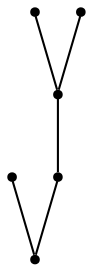 graph {
  node [shape=point,comment="{\"directed\":false,\"doi\":\"10.1007/978-3-662-45803-7_40\",\"figure\":\"2 (2)\"}"]

  v0 [pos="1445.550494668273,933.4550164667837"]
  v1 [pos="1392.7082142485847,728.8434720953452"]
  v2 [pos="1274.5981099700844,744.3934548237767"]
  v3 [pos="1156.4920776376557,728.8477976841133"]
  v4 [pos="1099.9346554204021,932.4542787829698"]
  v5 [pos="1046.4335786631525,683.2698321741071"]

  v0 -- v1 [id="-3",pos="1445.550494668273,933.4550164667837 1434.688483084613,867.2369316455147 1434.688483084613,867.2369316455147 1434.688483084613,867.2369316455147 1415.5830393624638,832.3019500761568 1415.5830393624638,832.3019500761568 1415.5830393624638,832.3019500761568 1417.7304819222566,812.6417038440617 1417.7304819222566,812.6417038440617 1417.7304819222566,812.6417038440617 1405.5758501452442,778.0694356152267 1405.5758501452442,778.0694356152267 1405.5758501452442,778.0694356152267 1392.7082142485847,728.8434720953452 1392.7082142485847,728.8434720953452 1392.7082142485847,728.8434720953452"]
  v5 -- v3 [id="-5",pos="1046.4335786631525,683.2698321741071 1156.4920776376557,728.8477976841133 1156.4920776376557,728.8477976841133 1156.4920776376557,728.8477976841133"]
  v4 -- v3 [id="-14",pos="1099.9346554204021,932.4542787829698 1115.1665650051957,898.1112667588428 1115.1665650051957,898.1112667588428 1115.1665650051957,898.1112667588428 1120.2951810830516,863.6140602174538 1120.2951810830516,863.6140602174538 1120.2951810830516,863.6140602174538 1131.8619256458994,831.4264000202189 1131.8619256458994,831.4264000202189 1131.8619256458994,831.4264000202189 1134.3428860386632,806.8009503867702 1134.3428860386632,806.8009503867702 1134.3428860386632,806.8009503867702 1156.4920776376557,728.8477976841133 1156.4920776376557,728.8477976841133 1156.4920776376557,728.8477976841133"]
  v3 -- v2 [id="-21",pos="1156.4920776376557,728.8477976841133 1274.5981099700844,744.3934548237767 1274.5981099700844,744.3934548237767 1274.5981099700844,744.3934548237767"]
  v2 -- v1 [id="-25",pos="1274.5981099700844,744.3934548237767 1392.7082142485847,728.8434720953452 1392.7082142485847,728.8434720953452 1392.7082142485847,728.8434720953452"]
}